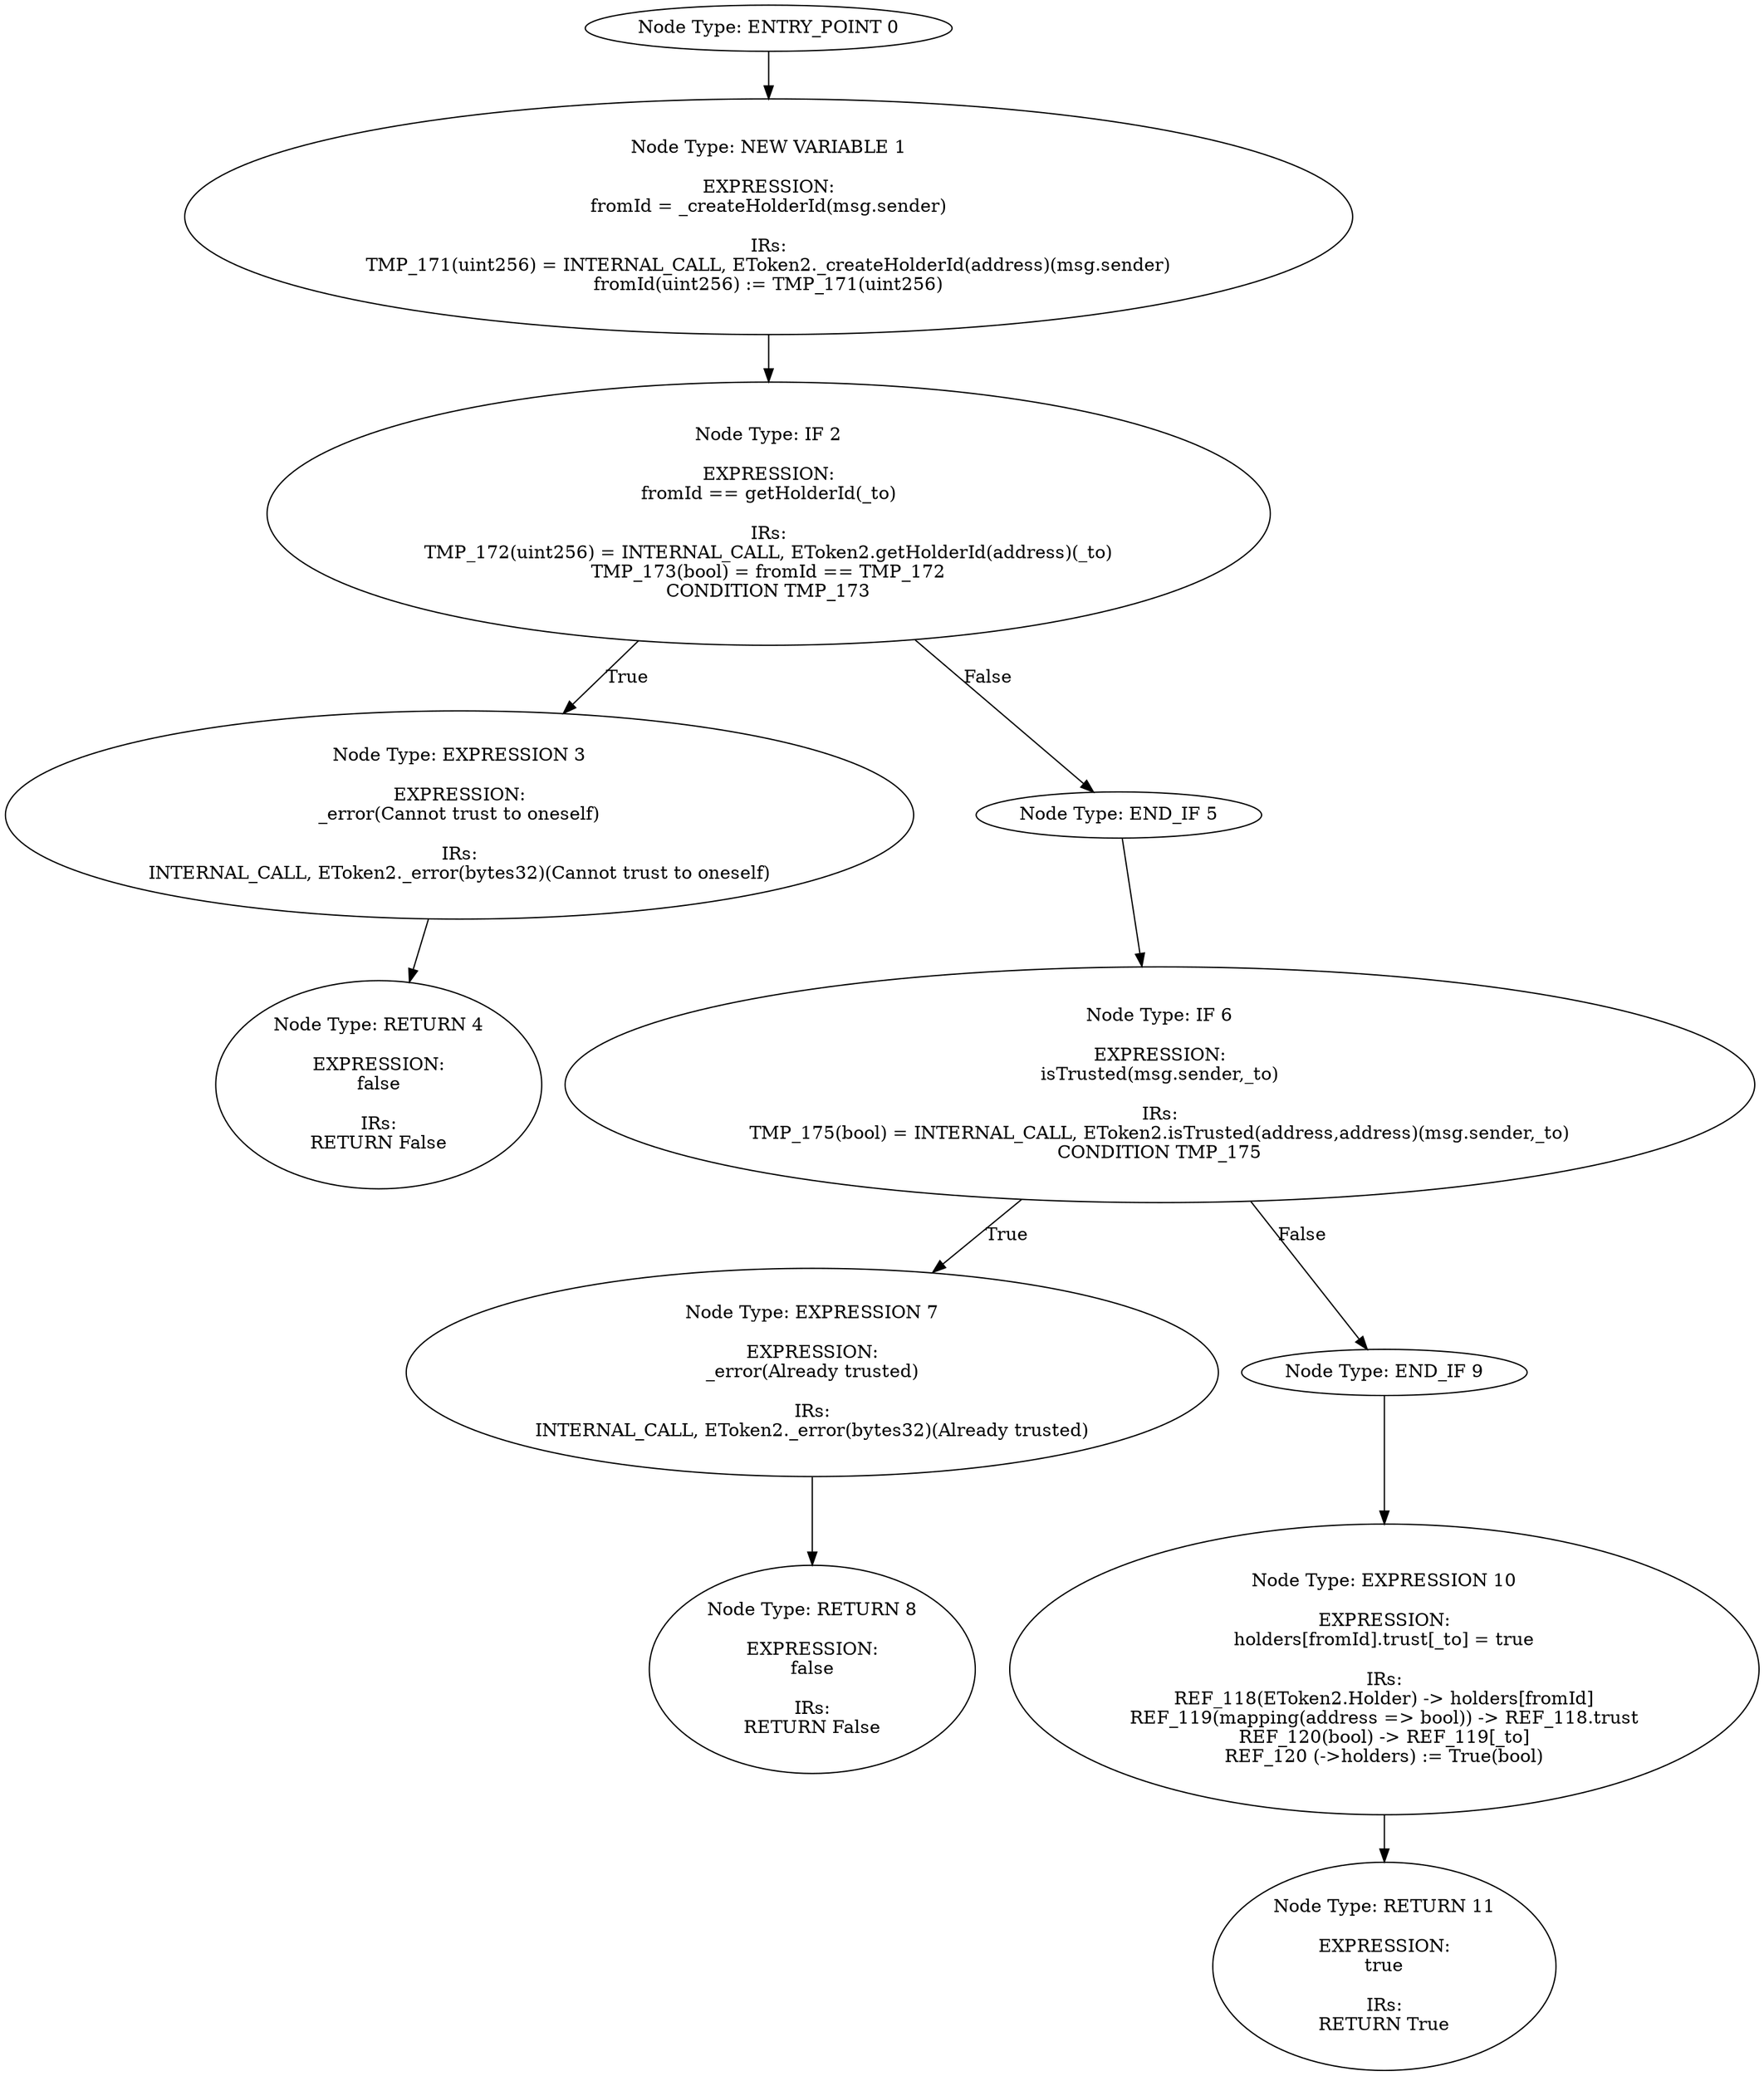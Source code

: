 digraph{
0[label="Node Type: ENTRY_POINT 0
"];
0->1;
1[label="Node Type: NEW VARIABLE 1

EXPRESSION:
fromId = _createHolderId(msg.sender)

IRs:
TMP_171(uint256) = INTERNAL_CALL, EToken2._createHolderId(address)(msg.sender)
fromId(uint256) := TMP_171(uint256)"];
1->2;
2[label="Node Type: IF 2

EXPRESSION:
fromId == getHolderId(_to)

IRs:
TMP_172(uint256) = INTERNAL_CALL, EToken2.getHolderId(address)(_to)
TMP_173(bool) = fromId == TMP_172
CONDITION TMP_173"];
2->3[label="True"];
2->5[label="False"];
3[label="Node Type: EXPRESSION 3

EXPRESSION:
_error(Cannot trust to oneself)

IRs:
INTERNAL_CALL, EToken2._error(bytes32)(Cannot trust to oneself)"];
3->4;
4[label="Node Type: RETURN 4

EXPRESSION:
false

IRs:
RETURN False"];
5[label="Node Type: END_IF 5
"];
5->6;
6[label="Node Type: IF 6

EXPRESSION:
isTrusted(msg.sender,_to)

IRs:
TMP_175(bool) = INTERNAL_CALL, EToken2.isTrusted(address,address)(msg.sender,_to)
CONDITION TMP_175"];
6->7[label="True"];
6->9[label="False"];
7[label="Node Type: EXPRESSION 7

EXPRESSION:
_error(Already trusted)

IRs:
INTERNAL_CALL, EToken2._error(bytes32)(Already trusted)"];
7->8;
8[label="Node Type: RETURN 8

EXPRESSION:
false

IRs:
RETURN False"];
9[label="Node Type: END_IF 9
"];
9->10;
10[label="Node Type: EXPRESSION 10

EXPRESSION:
holders[fromId].trust[_to] = true

IRs:
REF_118(EToken2.Holder) -> holders[fromId]
REF_119(mapping(address => bool)) -> REF_118.trust
REF_120(bool) -> REF_119[_to]
REF_120 (->holders) := True(bool)"];
10->11;
11[label="Node Type: RETURN 11

EXPRESSION:
true

IRs:
RETURN True"];
}
